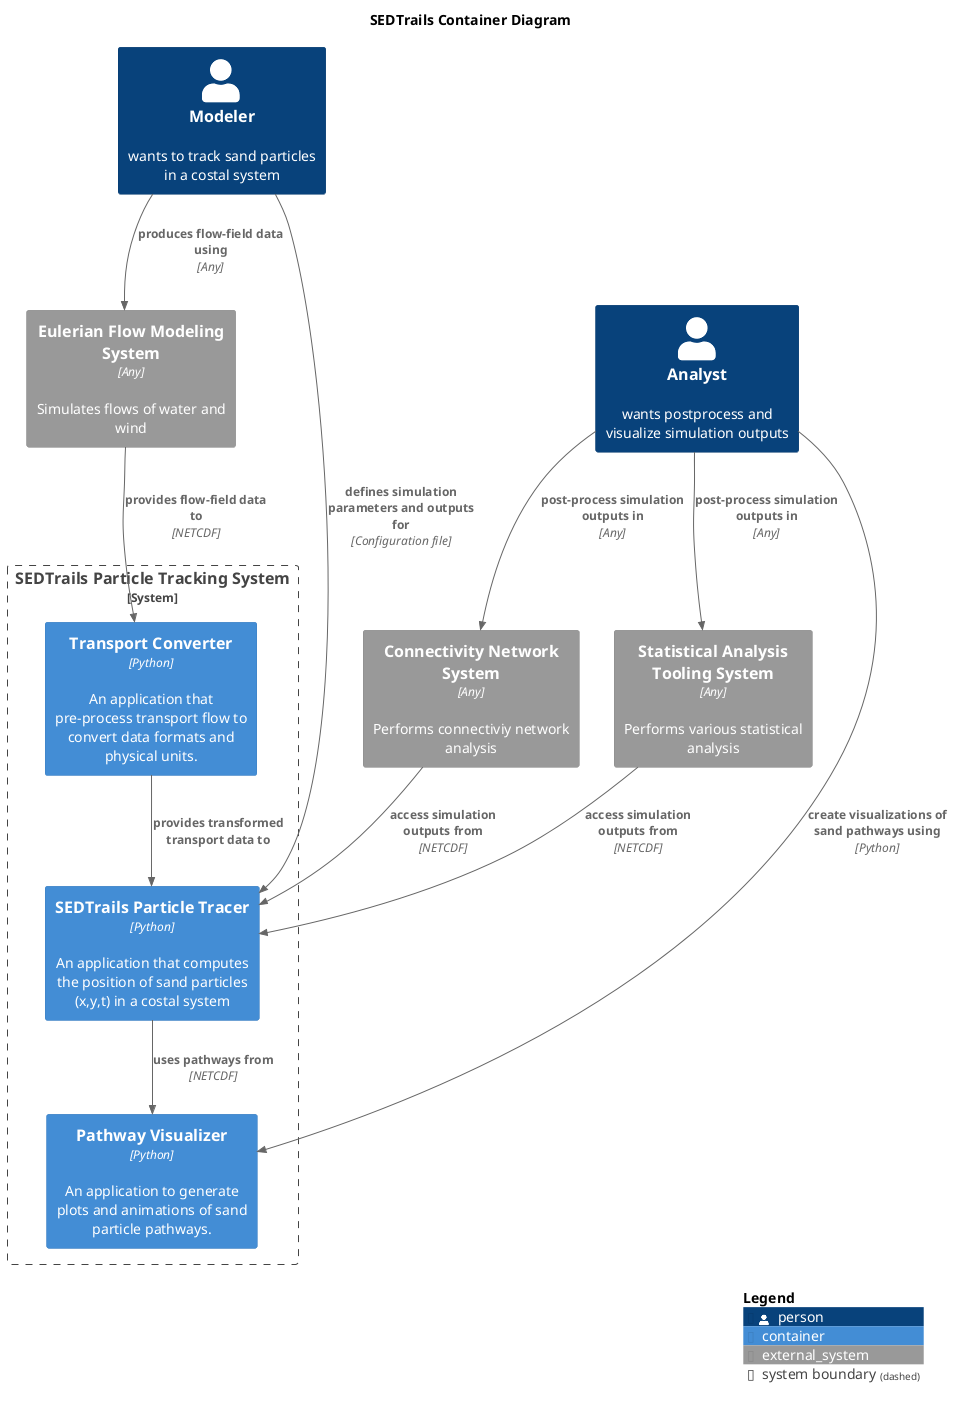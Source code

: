@startuml SedtrailContainer
!include <C4/C4_Container>

title SEDTrails Container Diagram
' scale 2

Person(modeler, "Modeler", "wants to track sand particles in a costal system")
Person(analyst, "Analyst", "wants postprocess and visualize simulation outputs")

System_Boundary(sedtrailsSystem, "SEDTrails Particle Tracking System"){ 
    Container(sedtrailsApp, "SEDTrails Particle Tracer", "Python", "An application that computes the position of sand particles (x,y,t) in a costal system")
    Container(transportConverter, "Transport Converter", "Python", "An application that pre-process transport flow to convert data formats and physical units.")
    Container(pathwayVisualizer, "Pathway Visualizer", "Python", "An application to generate plots and animations of sand particle pathways.")
    
    Rel(transportConverter, sedtrailsApp, "provides transformed transport data to")
    Rel(sedtrailsApp, pathwayVisualizer, "uses pathways from", "NETCDF")

}

System_Ext(flowSystem, "Eulerian Flow Modeling System", "Simulates flows of water and wind", $type="Any")
System_Ext(connectivityNetworkSys, "Connectivity Network System", "Performs connectiviy network analysis", $type="Any")
System_Ext(statisticsSys, "Statistical Analysis Tooling System", "Performs various statistical analysis", $type="Any")

Rel(modeler, sedtrailsApp, "defines simulation parameters and outputs for", "Configuration file")
Rel(connectivityNetworkSys, sedtrailsApp, "access simulation outputs from", "NETCDF")
Rel(statisticsSys, sedtrailsApp, "access simulation outputs from", "NETCDF")
Rel(analyst, pathwayVisualizer, "create visualizations of sand pathways using", "Python")
Rel(analyst, connectivityNetworkSys, "post-process simulation outputs in", "Any")
Rel(analyst, statisticsSys, "post-process simulation outputs in", "Any")


Rel(modeler, flowSystem, "produces flow-field data using", "Any")

Rel(flowSystem, transportConverter, "provides flow-field data to ", "NETCDF")


SHOW_LEGEND()
@enduml